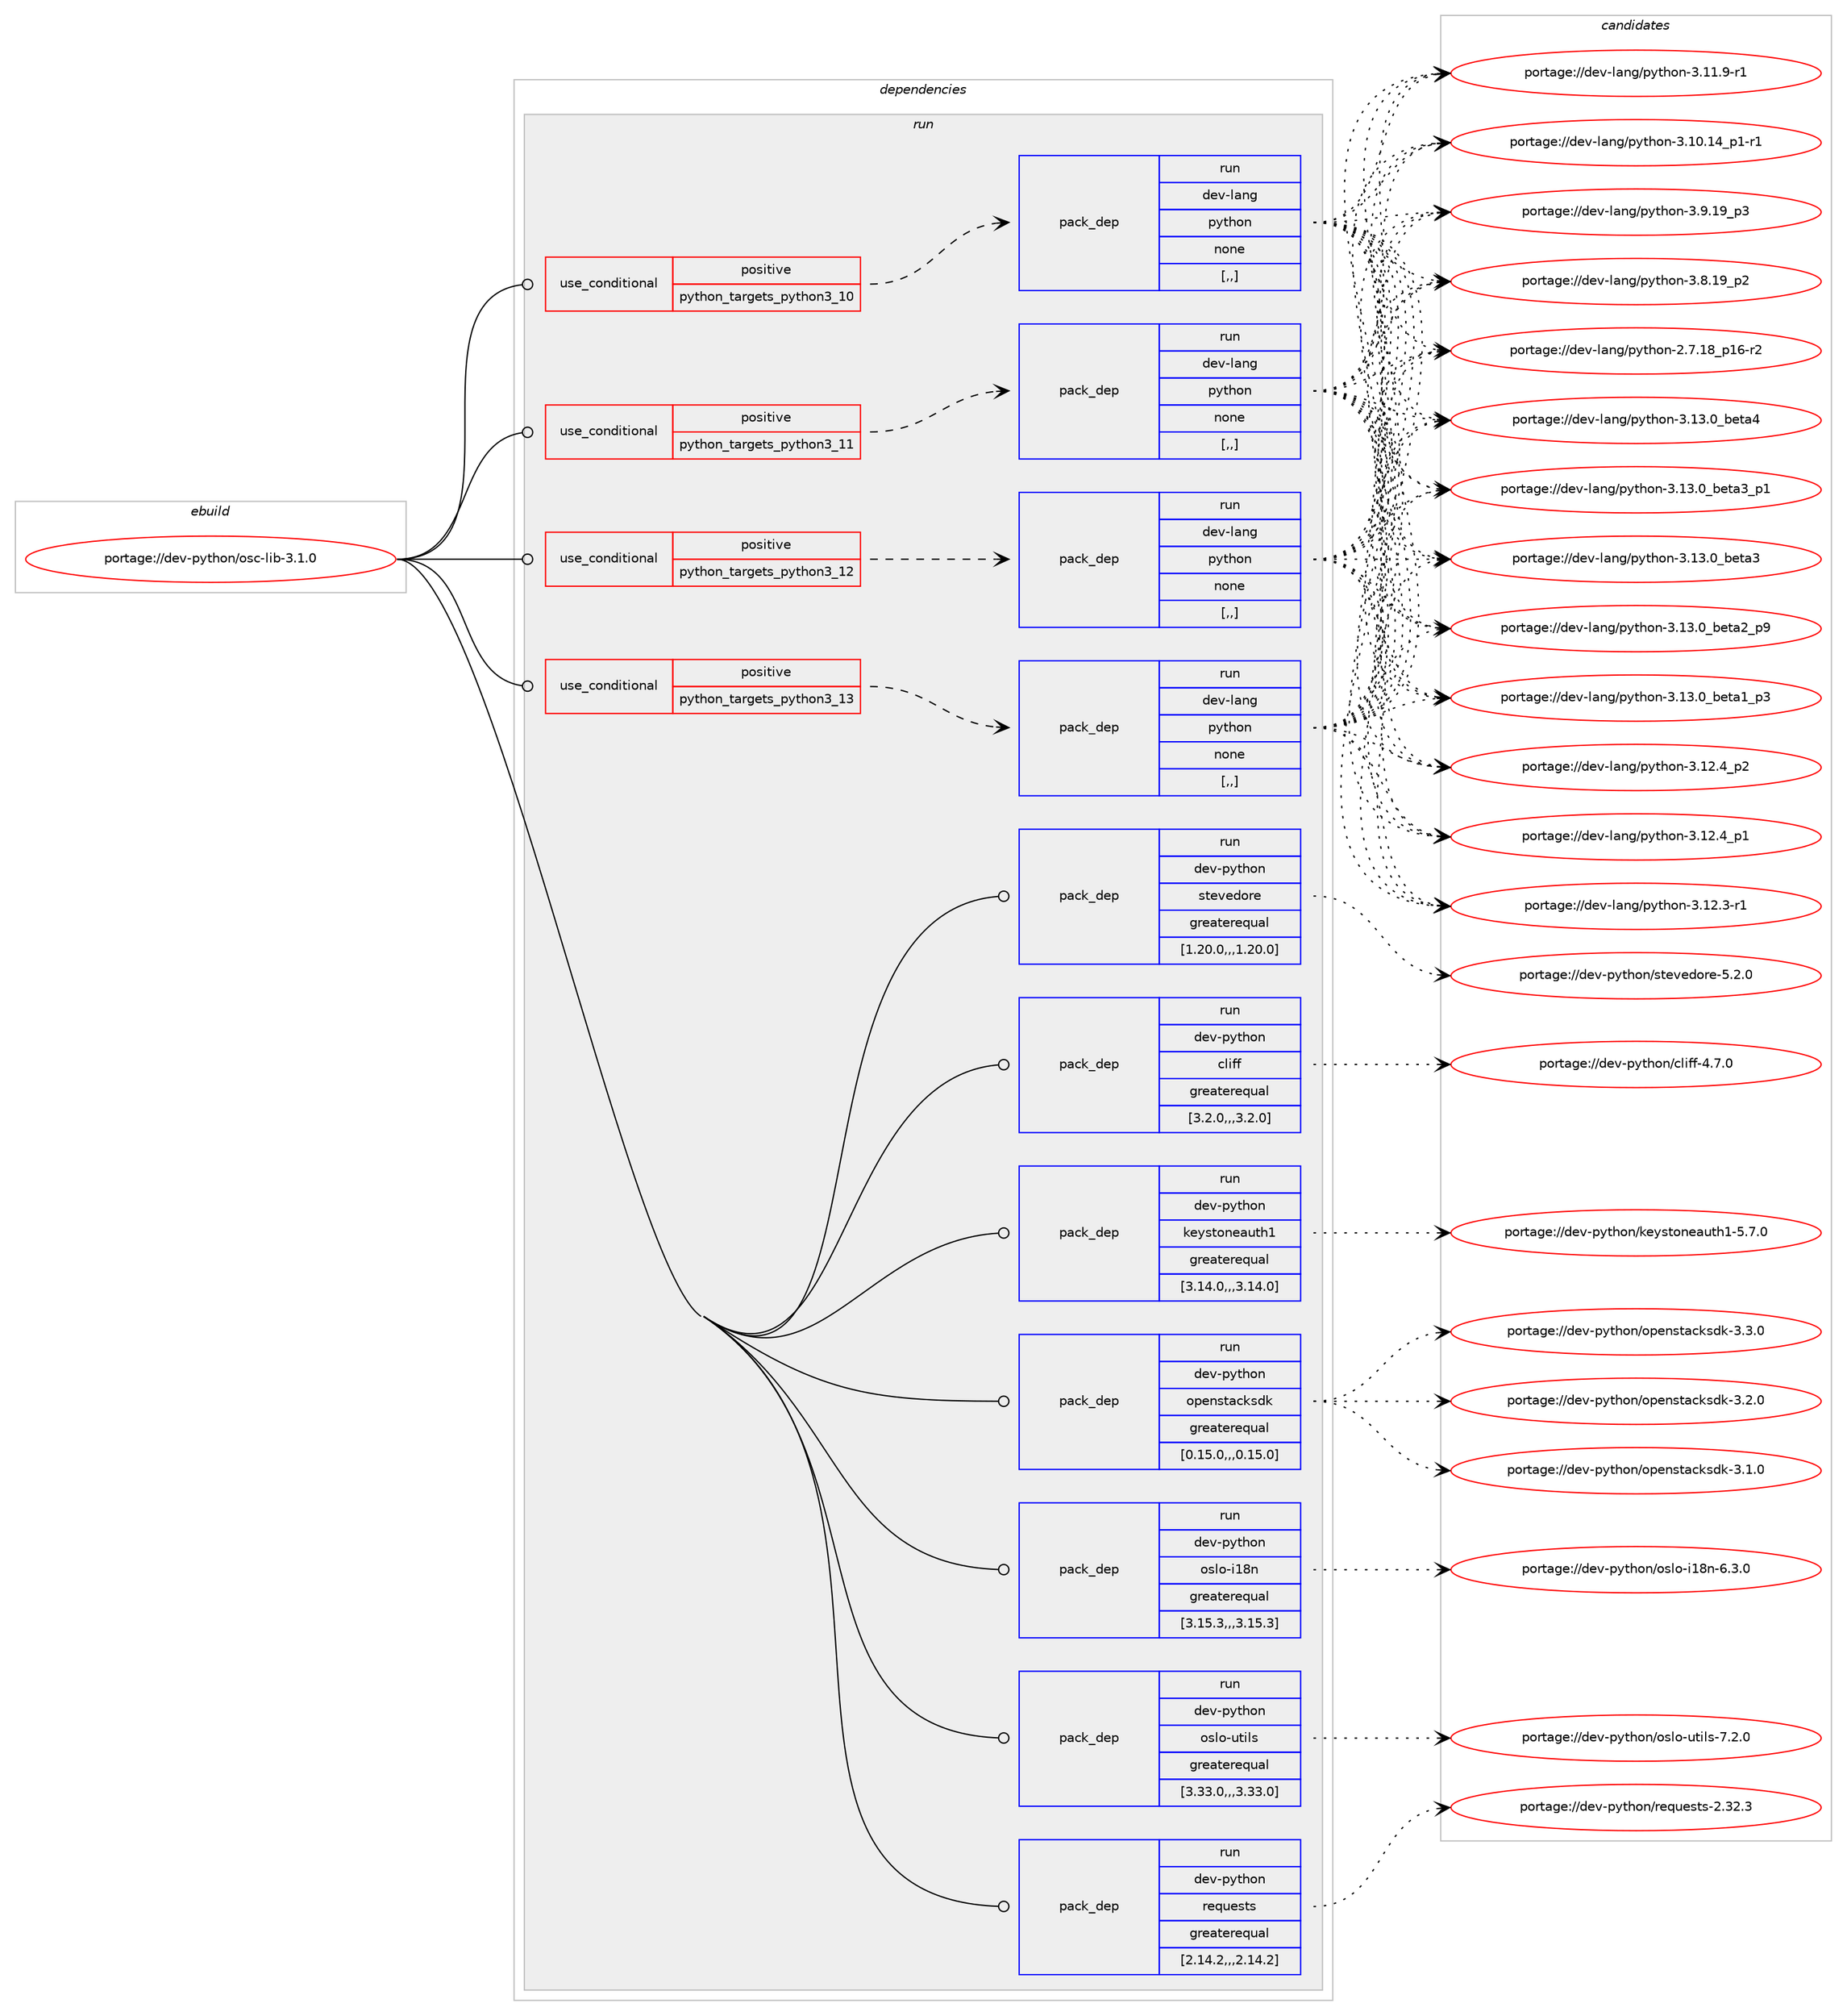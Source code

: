 digraph prolog {

# *************
# Graph options
# *************

newrank=true;
concentrate=true;
compound=true;
graph [rankdir=LR,fontname=Helvetica,fontsize=10,ranksep=1.5];#, ranksep=2.5, nodesep=0.2];
edge  [arrowhead=vee];
node  [fontname=Helvetica,fontsize=10];

# **********
# The ebuild
# **********

subgraph cluster_leftcol {
color=gray;
label=<<i>ebuild</i>>;
id [label="portage://dev-python/osc-lib-3.1.0", color=red, width=4, href="../dev-python/osc-lib-3.1.0.svg"];
}

# ****************
# The dependencies
# ****************

subgraph cluster_midcol {
color=gray;
label=<<i>dependencies</i>>;
subgraph cluster_compile {
fillcolor="#eeeeee";
style=filled;
label=<<i>compile</i>>;
}
subgraph cluster_compileandrun {
fillcolor="#eeeeee";
style=filled;
label=<<i>compile and run</i>>;
}
subgraph cluster_run {
fillcolor="#eeeeee";
style=filled;
label=<<i>run</i>>;
subgraph cond35805 {
dependency153872 [label=<<TABLE BORDER="0" CELLBORDER="1" CELLSPACING="0" CELLPADDING="4"><TR><TD ROWSPAN="3" CELLPADDING="10">use_conditional</TD></TR><TR><TD>positive</TD></TR><TR><TD>python_targets_python3_10</TD></TR></TABLE>>, shape=none, color=red];
subgraph pack116814 {
dependency153873 [label=<<TABLE BORDER="0" CELLBORDER="1" CELLSPACING="0" CELLPADDING="4" WIDTH="220"><TR><TD ROWSPAN="6" CELLPADDING="30">pack_dep</TD></TR><TR><TD WIDTH="110">run</TD></TR><TR><TD>dev-lang</TD></TR><TR><TD>python</TD></TR><TR><TD>none</TD></TR><TR><TD>[,,]</TD></TR></TABLE>>, shape=none, color=blue];
}
dependency153872:e -> dependency153873:w [weight=20,style="dashed",arrowhead="vee"];
}
id:e -> dependency153872:w [weight=20,style="solid",arrowhead="odot"];
subgraph cond35806 {
dependency153874 [label=<<TABLE BORDER="0" CELLBORDER="1" CELLSPACING="0" CELLPADDING="4"><TR><TD ROWSPAN="3" CELLPADDING="10">use_conditional</TD></TR><TR><TD>positive</TD></TR><TR><TD>python_targets_python3_11</TD></TR></TABLE>>, shape=none, color=red];
subgraph pack116815 {
dependency153875 [label=<<TABLE BORDER="0" CELLBORDER="1" CELLSPACING="0" CELLPADDING="4" WIDTH="220"><TR><TD ROWSPAN="6" CELLPADDING="30">pack_dep</TD></TR><TR><TD WIDTH="110">run</TD></TR><TR><TD>dev-lang</TD></TR><TR><TD>python</TD></TR><TR><TD>none</TD></TR><TR><TD>[,,]</TD></TR></TABLE>>, shape=none, color=blue];
}
dependency153874:e -> dependency153875:w [weight=20,style="dashed",arrowhead="vee"];
}
id:e -> dependency153874:w [weight=20,style="solid",arrowhead="odot"];
subgraph cond35807 {
dependency153876 [label=<<TABLE BORDER="0" CELLBORDER="1" CELLSPACING="0" CELLPADDING="4"><TR><TD ROWSPAN="3" CELLPADDING="10">use_conditional</TD></TR><TR><TD>positive</TD></TR><TR><TD>python_targets_python3_12</TD></TR></TABLE>>, shape=none, color=red];
subgraph pack116816 {
dependency153877 [label=<<TABLE BORDER="0" CELLBORDER="1" CELLSPACING="0" CELLPADDING="4" WIDTH="220"><TR><TD ROWSPAN="6" CELLPADDING="30">pack_dep</TD></TR><TR><TD WIDTH="110">run</TD></TR><TR><TD>dev-lang</TD></TR><TR><TD>python</TD></TR><TR><TD>none</TD></TR><TR><TD>[,,]</TD></TR></TABLE>>, shape=none, color=blue];
}
dependency153876:e -> dependency153877:w [weight=20,style="dashed",arrowhead="vee"];
}
id:e -> dependency153876:w [weight=20,style="solid",arrowhead="odot"];
subgraph cond35808 {
dependency153878 [label=<<TABLE BORDER="0" CELLBORDER="1" CELLSPACING="0" CELLPADDING="4"><TR><TD ROWSPAN="3" CELLPADDING="10">use_conditional</TD></TR><TR><TD>positive</TD></TR><TR><TD>python_targets_python3_13</TD></TR></TABLE>>, shape=none, color=red];
subgraph pack116817 {
dependency153879 [label=<<TABLE BORDER="0" CELLBORDER="1" CELLSPACING="0" CELLPADDING="4" WIDTH="220"><TR><TD ROWSPAN="6" CELLPADDING="30">pack_dep</TD></TR><TR><TD WIDTH="110">run</TD></TR><TR><TD>dev-lang</TD></TR><TR><TD>python</TD></TR><TR><TD>none</TD></TR><TR><TD>[,,]</TD></TR></TABLE>>, shape=none, color=blue];
}
dependency153878:e -> dependency153879:w [weight=20,style="dashed",arrowhead="vee"];
}
id:e -> dependency153878:w [weight=20,style="solid",arrowhead="odot"];
subgraph pack116818 {
dependency153880 [label=<<TABLE BORDER="0" CELLBORDER="1" CELLSPACING="0" CELLPADDING="4" WIDTH="220"><TR><TD ROWSPAN="6" CELLPADDING="30">pack_dep</TD></TR><TR><TD WIDTH="110">run</TD></TR><TR><TD>dev-python</TD></TR><TR><TD>cliff</TD></TR><TR><TD>greaterequal</TD></TR><TR><TD>[3.2.0,,,3.2.0]</TD></TR></TABLE>>, shape=none, color=blue];
}
id:e -> dependency153880:w [weight=20,style="solid",arrowhead="odot"];
subgraph pack116819 {
dependency153881 [label=<<TABLE BORDER="0" CELLBORDER="1" CELLSPACING="0" CELLPADDING="4" WIDTH="220"><TR><TD ROWSPAN="6" CELLPADDING="30">pack_dep</TD></TR><TR><TD WIDTH="110">run</TD></TR><TR><TD>dev-python</TD></TR><TR><TD>keystoneauth1</TD></TR><TR><TD>greaterequal</TD></TR><TR><TD>[3.14.0,,,3.14.0]</TD></TR></TABLE>>, shape=none, color=blue];
}
id:e -> dependency153881:w [weight=20,style="solid",arrowhead="odot"];
subgraph pack116820 {
dependency153882 [label=<<TABLE BORDER="0" CELLBORDER="1" CELLSPACING="0" CELLPADDING="4" WIDTH="220"><TR><TD ROWSPAN="6" CELLPADDING="30">pack_dep</TD></TR><TR><TD WIDTH="110">run</TD></TR><TR><TD>dev-python</TD></TR><TR><TD>openstacksdk</TD></TR><TR><TD>greaterequal</TD></TR><TR><TD>[0.15.0,,,0.15.0]</TD></TR></TABLE>>, shape=none, color=blue];
}
id:e -> dependency153882:w [weight=20,style="solid",arrowhead="odot"];
subgraph pack116821 {
dependency153883 [label=<<TABLE BORDER="0" CELLBORDER="1" CELLSPACING="0" CELLPADDING="4" WIDTH="220"><TR><TD ROWSPAN="6" CELLPADDING="30">pack_dep</TD></TR><TR><TD WIDTH="110">run</TD></TR><TR><TD>dev-python</TD></TR><TR><TD>oslo-i18n</TD></TR><TR><TD>greaterequal</TD></TR><TR><TD>[3.15.3,,,3.15.3]</TD></TR></TABLE>>, shape=none, color=blue];
}
id:e -> dependency153883:w [weight=20,style="solid",arrowhead="odot"];
subgraph pack116822 {
dependency153884 [label=<<TABLE BORDER="0" CELLBORDER="1" CELLSPACING="0" CELLPADDING="4" WIDTH="220"><TR><TD ROWSPAN="6" CELLPADDING="30">pack_dep</TD></TR><TR><TD WIDTH="110">run</TD></TR><TR><TD>dev-python</TD></TR><TR><TD>oslo-utils</TD></TR><TR><TD>greaterequal</TD></TR><TR><TD>[3.33.0,,,3.33.0]</TD></TR></TABLE>>, shape=none, color=blue];
}
id:e -> dependency153884:w [weight=20,style="solid",arrowhead="odot"];
subgraph pack116823 {
dependency153885 [label=<<TABLE BORDER="0" CELLBORDER="1" CELLSPACING="0" CELLPADDING="4" WIDTH="220"><TR><TD ROWSPAN="6" CELLPADDING="30">pack_dep</TD></TR><TR><TD WIDTH="110">run</TD></TR><TR><TD>dev-python</TD></TR><TR><TD>requests</TD></TR><TR><TD>greaterequal</TD></TR><TR><TD>[2.14.2,,,2.14.2]</TD></TR></TABLE>>, shape=none, color=blue];
}
id:e -> dependency153885:w [weight=20,style="solid",arrowhead="odot"];
subgraph pack116824 {
dependency153886 [label=<<TABLE BORDER="0" CELLBORDER="1" CELLSPACING="0" CELLPADDING="4" WIDTH="220"><TR><TD ROWSPAN="6" CELLPADDING="30">pack_dep</TD></TR><TR><TD WIDTH="110">run</TD></TR><TR><TD>dev-python</TD></TR><TR><TD>stevedore</TD></TR><TR><TD>greaterequal</TD></TR><TR><TD>[1.20.0,,,1.20.0]</TD></TR></TABLE>>, shape=none, color=blue];
}
id:e -> dependency153886:w [weight=20,style="solid",arrowhead="odot"];
}
}

# **************
# The candidates
# **************

subgraph cluster_choices {
rank=same;
color=gray;
label=<<i>candidates</i>>;

subgraph choice116814 {
color=black;
nodesep=1;
choice1001011184510897110103471121211161041111104551464951464895981011169752 [label="portage://dev-lang/python-3.13.0_beta4", color=red, width=4,href="../dev-lang/python-3.13.0_beta4.svg"];
choice10010111845108971101034711212111610411111045514649514648959810111697519511249 [label="portage://dev-lang/python-3.13.0_beta3_p1", color=red, width=4,href="../dev-lang/python-3.13.0_beta3_p1.svg"];
choice1001011184510897110103471121211161041111104551464951464895981011169751 [label="portage://dev-lang/python-3.13.0_beta3", color=red, width=4,href="../dev-lang/python-3.13.0_beta3.svg"];
choice10010111845108971101034711212111610411111045514649514648959810111697509511257 [label="portage://dev-lang/python-3.13.0_beta2_p9", color=red, width=4,href="../dev-lang/python-3.13.0_beta2_p9.svg"];
choice10010111845108971101034711212111610411111045514649514648959810111697499511251 [label="portage://dev-lang/python-3.13.0_beta1_p3", color=red, width=4,href="../dev-lang/python-3.13.0_beta1_p3.svg"];
choice100101118451089711010347112121116104111110455146495046529511250 [label="portage://dev-lang/python-3.12.4_p2", color=red, width=4,href="../dev-lang/python-3.12.4_p2.svg"];
choice100101118451089711010347112121116104111110455146495046529511249 [label="portage://dev-lang/python-3.12.4_p1", color=red, width=4,href="../dev-lang/python-3.12.4_p1.svg"];
choice100101118451089711010347112121116104111110455146495046514511449 [label="portage://dev-lang/python-3.12.3-r1", color=red, width=4,href="../dev-lang/python-3.12.3-r1.svg"];
choice100101118451089711010347112121116104111110455146494946574511449 [label="portage://dev-lang/python-3.11.9-r1", color=red, width=4,href="../dev-lang/python-3.11.9-r1.svg"];
choice100101118451089711010347112121116104111110455146494846495295112494511449 [label="portage://dev-lang/python-3.10.14_p1-r1", color=red, width=4,href="../dev-lang/python-3.10.14_p1-r1.svg"];
choice100101118451089711010347112121116104111110455146574649579511251 [label="portage://dev-lang/python-3.9.19_p3", color=red, width=4,href="../dev-lang/python-3.9.19_p3.svg"];
choice100101118451089711010347112121116104111110455146564649579511250 [label="portage://dev-lang/python-3.8.19_p2", color=red, width=4,href="../dev-lang/python-3.8.19_p2.svg"];
choice100101118451089711010347112121116104111110455046554649569511249544511450 [label="portage://dev-lang/python-2.7.18_p16-r2", color=red, width=4,href="../dev-lang/python-2.7.18_p16-r2.svg"];
dependency153873:e -> choice1001011184510897110103471121211161041111104551464951464895981011169752:w [style=dotted,weight="100"];
dependency153873:e -> choice10010111845108971101034711212111610411111045514649514648959810111697519511249:w [style=dotted,weight="100"];
dependency153873:e -> choice1001011184510897110103471121211161041111104551464951464895981011169751:w [style=dotted,weight="100"];
dependency153873:e -> choice10010111845108971101034711212111610411111045514649514648959810111697509511257:w [style=dotted,weight="100"];
dependency153873:e -> choice10010111845108971101034711212111610411111045514649514648959810111697499511251:w [style=dotted,weight="100"];
dependency153873:e -> choice100101118451089711010347112121116104111110455146495046529511250:w [style=dotted,weight="100"];
dependency153873:e -> choice100101118451089711010347112121116104111110455146495046529511249:w [style=dotted,weight="100"];
dependency153873:e -> choice100101118451089711010347112121116104111110455146495046514511449:w [style=dotted,weight="100"];
dependency153873:e -> choice100101118451089711010347112121116104111110455146494946574511449:w [style=dotted,weight="100"];
dependency153873:e -> choice100101118451089711010347112121116104111110455146494846495295112494511449:w [style=dotted,weight="100"];
dependency153873:e -> choice100101118451089711010347112121116104111110455146574649579511251:w [style=dotted,weight="100"];
dependency153873:e -> choice100101118451089711010347112121116104111110455146564649579511250:w [style=dotted,weight="100"];
dependency153873:e -> choice100101118451089711010347112121116104111110455046554649569511249544511450:w [style=dotted,weight="100"];
}
subgraph choice116815 {
color=black;
nodesep=1;
choice1001011184510897110103471121211161041111104551464951464895981011169752 [label="portage://dev-lang/python-3.13.0_beta4", color=red, width=4,href="../dev-lang/python-3.13.0_beta4.svg"];
choice10010111845108971101034711212111610411111045514649514648959810111697519511249 [label="portage://dev-lang/python-3.13.0_beta3_p1", color=red, width=4,href="../dev-lang/python-3.13.0_beta3_p1.svg"];
choice1001011184510897110103471121211161041111104551464951464895981011169751 [label="portage://dev-lang/python-3.13.0_beta3", color=red, width=4,href="../dev-lang/python-3.13.0_beta3.svg"];
choice10010111845108971101034711212111610411111045514649514648959810111697509511257 [label="portage://dev-lang/python-3.13.0_beta2_p9", color=red, width=4,href="../dev-lang/python-3.13.0_beta2_p9.svg"];
choice10010111845108971101034711212111610411111045514649514648959810111697499511251 [label="portage://dev-lang/python-3.13.0_beta1_p3", color=red, width=4,href="../dev-lang/python-3.13.0_beta1_p3.svg"];
choice100101118451089711010347112121116104111110455146495046529511250 [label="portage://dev-lang/python-3.12.4_p2", color=red, width=4,href="../dev-lang/python-3.12.4_p2.svg"];
choice100101118451089711010347112121116104111110455146495046529511249 [label="portage://dev-lang/python-3.12.4_p1", color=red, width=4,href="../dev-lang/python-3.12.4_p1.svg"];
choice100101118451089711010347112121116104111110455146495046514511449 [label="portage://dev-lang/python-3.12.3-r1", color=red, width=4,href="../dev-lang/python-3.12.3-r1.svg"];
choice100101118451089711010347112121116104111110455146494946574511449 [label="portage://dev-lang/python-3.11.9-r1", color=red, width=4,href="../dev-lang/python-3.11.9-r1.svg"];
choice100101118451089711010347112121116104111110455146494846495295112494511449 [label="portage://dev-lang/python-3.10.14_p1-r1", color=red, width=4,href="../dev-lang/python-3.10.14_p1-r1.svg"];
choice100101118451089711010347112121116104111110455146574649579511251 [label="portage://dev-lang/python-3.9.19_p3", color=red, width=4,href="../dev-lang/python-3.9.19_p3.svg"];
choice100101118451089711010347112121116104111110455146564649579511250 [label="portage://dev-lang/python-3.8.19_p2", color=red, width=4,href="../dev-lang/python-3.8.19_p2.svg"];
choice100101118451089711010347112121116104111110455046554649569511249544511450 [label="portage://dev-lang/python-2.7.18_p16-r2", color=red, width=4,href="../dev-lang/python-2.7.18_p16-r2.svg"];
dependency153875:e -> choice1001011184510897110103471121211161041111104551464951464895981011169752:w [style=dotted,weight="100"];
dependency153875:e -> choice10010111845108971101034711212111610411111045514649514648959810111697519511249:w [style=dotted,weight="100"];
dependency153875:e -> choice1001011184510897110103471121211161041111104551464951464895981011169751:w [style=dotted,weight="100"];
dependency153875:e -> choice10010111845108971101034711212111610411111045514649514648959810111697509511257:w [style=dotted,weight="100"];
dependency153875:e -> choice10010111845108971101034711212111610411111045514649514648959810111697499511251:w [style=dotted,weight="100"];
dependency153875:e -> choice100101118451089711010347112121116104111110455146495046529511250:w [style=dotted,weight="100"];
dependency153875:e -> choice100101118451089711010347112121116104111110455146495046529511249:w [style=dotted,weight="100"];
dependency153875:e -> choice100101118451089711010347112121116104111110455146495046514511449:w [style=dotted,weight="100"];
dependency153875:e -> choice100101118451089711010347112121116104111110455146494946574511449:w [style=dotted,weight="100"];
dependency153875:e -> choice100101118451089711010347112121116104111110455146494846495295112494511449:w [style=dotted,weight="100"];
dependency153875:e -> choice100101118451089711010347112121116104111110455146574649579511251:w [style=dotted,weight="100"];
dependency153875:e -> choice100101118451089711010347112121116104111110455146564649579511250:w [style=dotted,weight="100"];
dependency153875:e -> choice100101118451089711010347112121116104111110455046554649569511249544511450:w [style=dotted,weight="100"];
}
subgraph choice116816 {
color=black;
nodesep=1;
choice1001011184510897110103471121211161041111104551464951464895981011169752 [label="portage://dev-lang/python-3.13.0_beta4", color=red, width=4,href="../dev-lang/python-3.13.0_beta4.svg"];
choice10010111845108971101034711212111610411111045514649514648959810111697519511249 [label="portage://dev-lang/python-3.13.0_beta3_p1", color=red, width=4,href="../dev-lang/python-3.13.0_beta3_p1.svg"];
choice1001011184510897110103471121211161041111104551464951464895981011169751 [label="portage://dev-lang/python-3.13.0_beta3", color=red, width=4,href="../dev-lang/python-3.13.0_beta3.svg"];
choice10010111845108971101034711212111610411111045514649514648959810111697509511257 [label="portage://dev-lang/python-3.13.0_beta2_p9", color=red, width=4,href="../dev-lang/python-3.13.0_beta2_p9.svg"];
choice10010111845108971101034711212111610411111045514649514648959810111697499511251 [label="portage://dev-lang/python-3.13.0_beta1_p3", color=red, width=4,href="../dev-lang/python-3.13.0_beta1_p3.svg"];
choice100101118451089711010347112121116104111110455146495046529511250 [label="portage://dev-lang/python-3.12.4_p2", color=red, width=4,href="../dev-lang/python-3.12.4_p2.svg"];
choice100101118451089711010347112121116104111110455146495046529511249 [label="portage://dev-lang/python-3.12.4_p1", color=red, width=4,href="../dev-lang/python-3.12.4_p1.svg"];
choice100101118451089711010347112121116104111110455146495046514511449 [label="portage://dev-lang/python-3.12.3-r1", color=red, width=4,href="../dev-lang/python-3.12.3-r1.svg"];
choice100101118451089711010347112121116104111110455146494946574511449 [label="portage://dev-lang/python-3.11.9-r1", color=red, width=4,href="../dev-lang/python-3.11.9-r1.svg"];
choice100101118451089711010347112121116104111110455146494846495295112494511449 [label="portage://dev-lang/python-3.10.14_p1-r1", color=red, width=4,href="../dev-lang/python-3.10.14_p1-r1.svg"];
choice100101118451089711010347112121116104111110455146574649579511251 [label="portage://dev-lang/python-3.9.19_p3", color=red, width=4,href="../dev-lang/python-3.9.19_p3.svg"];
choice100101118451089711010347112121116104111110455146564649579511250 [label="portage://dev-lang/python-3.8.19_p2", color=red, width=4,href="../dev-lang/python-3.8.19_p2.svg"];
choice100101118451089711010347112121116104111110455046554649569511249544511450 [label="portage://dev-lang/python-2.7.18_p16-r2", color=red, width=4,href="../dev-lang/python-2.7.18_p16-r2.svg"];
dependency153877:e -> choice1001011184510897110103471121211161041111104551464951464895981011169752:w [style=dotted,weight="100"];
dependency153877:e -> choice10010111845108971101034711212111610411111045514649514648959810111697519511249:w [style=dotted,weight="100"];
dependency153877:e -> choice1001011184510897110103471121211161041111104551464951464895981011169751:w [style=dotted,weight="100"];
dependency153877:e -> choice10010111845108971101034711212111610411111045514649514648959810111697509511257:w [style=dotted,weight="100"];
dependency153877:e -> choice10010111845108971101034711212111610411111045514649514648959810111697499511251:w [style=dotted,weight="100"];
dependency153877:e -> choice100101118451089711010347112121116104111110455146495046529511250:w [style=dotted,weight="100"];
dependency153877:e -> choice100101118451089711010347112121116104111110455146495046529511249:w [style=dotted,weight="100"];
dependency153877:e -> choice100101118451089711010347112121116104111110455146495046514511449:w [style=dotted,weight="100"];
dependency153877:e -> choice100101118451089711010347112121116104111110455146494946574511449:w [style=dotted,weight="100"];
dependency153877:e -> choice100101118451089711010347112121116104111110455146494846495295112494511449:w [style=dotted,weight="100"];
dependency153877:e -> choice100101118451089711010347112121116104111110455146574649579511251:w [style=dotted,weight="100"];
dependency153877:e -> choice100101118451089711010347112121116104111110455146564649579511250:w [style=dotted,weight="100"];
dependency153877:e -> choice100101118451089711010347112121116104111110455046554649569511249544511450:w [style=dotted,weight="100"];
}
subgraph choice116817 {
color=black;
nodesep=1;
choice1001011184510897110103471121211161041111104551464951464895981011169752 [label="portage://dev-lang/python-3.13.0_beta4", color=red, width=4,href="../dev-lang/python-3.13.0_beta4.svg"];
choice10010111845108971101034711212111610411111045514649514648959810111697519511249 [label="portage://dev-lang/python-3.13.0_beta3_p1", color=red, width=4,href="../dev-lang/python-3.13.0_beta3_p1.svg"];
choice1001011184510897110103471121211161041111104551464951464895981011169751 [label="portage://dev-lang/python-3.13.0_beta3", color=red, width=4,href="../dev-lang/python-3.13.0_beta3.svg"];
choice10010111845108971101034711212111610411111045514649514648959810111697509511257 [label="portage://dev-lang/python-3.13.0_beta2_p9", color=red, width=4,href="../dev-lang/python-3.13.0_beta2_p9.svg"];
choice10010111845108971101034711212111610411111045514649514648959810111697499511251 [label="portage://dev-lang/python-3.13.0_beta1_p3", color=red, width=4,href="../dev-lang/python-3.13.0_beta1_p3.svg"];
choice100101118451089711010347112121116104111110455146495046529511250 [label="portage://dev-lang/python-3.12.4_p2", color=red, width=4,href="../dev-lang/python-3.12.4_p2.svg"];
choice100101118451089711010347112121116104111110455146495046529511249 [label="portage://dev-lang/python-3.12.4_p1", color=red, width=4,href="../dev-lang/python-3.12.4_p1.svg"];
choice100101118451089711010347112121116104111110455146495046514511449 [label="portage://dev-lang/python-3.12.3-r1", color=red, width=4,href="../dev-lang/python-3.12.3-r1.svg"];
choice100101118451089711010347112121116104111110455146494946574511449 [label="portage://dev-lang/python-3.11.9-r1", color=red, width=4,href="../dev-lang/python-3.11.9-r1.svg"];
choice100101118451089711010347112121116104111110455146494846495295112494511449 [label="portage://dev-lang/python-3.10.14_p1-r1", color=red, width=4,href="../dev-lang/python-3.10.14_p1-r1.svg"];
choice100101118451089711010347112121116104111110455146574649579511251 [label="portage://dev-lang/python-3.9.19_p3", color=red, width=4,href="../dev-lang/python-3.9.19_p3.svg"];
choice100101118451089711010347112121116104111110455146564649579511250 [label="portage://dev-lang/python-3.8.19_p2", color=red, width=4,href="../dev-lang/python-3.8.19_p2.svg"];
choice100101118451089711010347112121116104111110455046554649569511249544511450 [label="portage://dev-lang/python-2.7.18_p16-r2", color=red, width=4,href="../dev-lang/python-2.7.18_p16-r2.svg"];
dependency153879:e -> choice1001011184510897110103471121211161041111104551464951464895981011169752:w [style=dotted,weight="100"];
dependency153879:e -> choice10010111845108971101034711212111610411111045514649514648959810111697519511249:w [style=dotted,weight="100"];
dependency153879:e -> choice1001011184510897110103471121211161041111104551464951464895981011169751:w [style=dotted,weight="100"];
dependency153879:e -> choice10010111845108971101034711212111610411111045514649514648959810111697509511257:w [style=dotted,weight="100"];
dependency153879:e -> choice10010111845108971101034711212111610411111045514649514648959810111697499511251:w [style=dotted,weight="100"];
dependency153879:e -> choice100101118451089711010347112121116104111110455146495046529511250:w [style=dotted,weight="100"];
dependency153879:e -> choice100101118451089711010347112121116104111110455146495046529511249:w [style=dotted,weight="100"];
dependency153879:e -> choice100101118451089711010347112121116104111110455146495046514511449:w [style=dotted,weight="100"];
dependency153879:e -> choice100101118451089711010347112121116104111110455146494946574511449:w [style=dotted,weight="100"];
dependency153879:e -> choice100101118451089711010347112121116104111110455146494846495295112494511449:w [style=dotted,weight="100"];
dependency153879:e -> choice100101118451089711010347112121116104111110455146574649579511251:w [style=dotted,weight="100"];
dependency153879:e -> choice100101118451089711010347112121116104111110455146564649579511250:w [style=dotted,weight="100"];
dependency153879:e -> choice100101118451089711010347112121116104111110455046554649569511249544511450:w [style=dotted,weight="100"];
}
subgraph choice116818 {
color=black;
nodesep=1;
choice100101118451121211161041111104799108105102102455246554648 [label="portage://dev-python/cliff-4.7.0", color=red, width=4,href="../dev-python/cliff-4.7.0.svg"];
dependency153880:e -> choice100101118451121211161041111104799108105102102455246554648:w [style=dotted,weight="100"];
}
subgraph choice116819 {
color=black;
nodesep=1;
choice10010111845112121116104111110471071011211151161111101019711711610449455346554648 [label="portage://dev-python/keystoneauth1-5.7.0", color=red, width=4,href="../dev-python/keystoneauth1-5.7.0.svg"];
dependency153881:e -> choice10010111845112121116104111110471071011211151161111101019711711610449455346554648:w [style=dotted,weight="100"];
}
subgraph choice116820 {
color=black;
nodesep=1;
choice10010111845112121116104111110471111121011101151169799107115100107455146514648 [label="portage://dev-python/openstacksdk-3.3.0", color=red, width=4,href="../dev-python/openstacksdk-3.3.0.svg"];
choice10010111845112121116104111110471111121011101151169799107115100107455146504648 [label="portage://dev-python/openstacksdk-3.2.0", color=red, width=4,href="../dev-python/openstacksdk-3.2.0.svg"];
choice10010111845112121116104111110471111121011101151169799107115100107455146494648 [label="portage://dev-python/openstacksdk-3.1.0", color=red, width=4,href="../dev-python/openstacksdk-3.1.0.svg"];
dependency153882:e -> choice10010111845112121116104111110471111121011101151169799107115100107455146514648:w [style=dotted,weight="100"];
dependency153882:e -> choice10010111845112121116104111110471111121011101151169799107115100107455146504648:w [style=dotted,weight="100"];
dependency153882:e -> choice10010111845112121116104111110471111121011101151169799107115100107455146494648:w [style=dotted,weight="100"];
}
subgraph choice116821 {
color=black;
nodesep=1;
choice1001011184511212111610411111047111115108111451054956110455446514648 [label="portage://dev-python/oslo-i18n-6.3.0", color=red, width=4,href="../dev-python/oslo-i18n-6.3.0.svg"];
dependency153883:e -> choice1001011184511212111610411111047111115108111451054956110455446514648:w [style=dotted,weight="100"];
}
subgraph choice116822 {
color=black;
nodesep=1;
choice100101118451121211161041111104711111510811145117116105108115455546504648 [label="portage://dev-python/oslo-utils-7.2.0", color=red, width=4,href="../dev-python/oslo-utils-7.2.0.svg"];
dependency153884:e -> choice100101118451121211161041111104711111510811145117116105108115455546504648:w [style=dotted,weight="100"];
}
subgraph choice116823 {
color=black;
nodesep=1;
choice100101118451121211161041111104711410111311710111511611545504651504651 [label="portage://dev-python/requests-2.32.3", color=red, width=4,href="../dev-python/requests-2.32.3.svg"];
dependency153885:e -> choice100101118451121211161041111104711410111311710111511611545504651504651:w [style=dotted,weight="100"];
}
subgraph choice116824 {
color=black;
nodesep=1;
choice1001011184511212111610411111047115116101118101100111114101455346504648 [label="portage://dev-python/stevedore-5.2.0", color=red, width=4,href="../dev-python/stevedore-5.2.0.svg"];
dependency153886:e -> choice1001011184511212111610411111047115116101118101100111114101455346504648:w [style=dotted,weight="100"];
}
}

}
